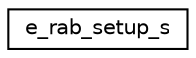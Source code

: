 digraph "Graphical Class Hierarchy"
{
 // LATEX_PDF_SIZE
  edge [fontname="Helvetica",fontsize="10",labelfontname="Helvetica",labelfontsize="10"];
  node [fontname="Helvetica",fontsize="10",shape=record];
  rankdir="LR";
  Node0 [label="e_rab_setup_s",height=0.2,width=0.4,color="black", fillcolor="white", style="filled",URL="$structe__rab__setup__s.html",tooltip=" "];
}
